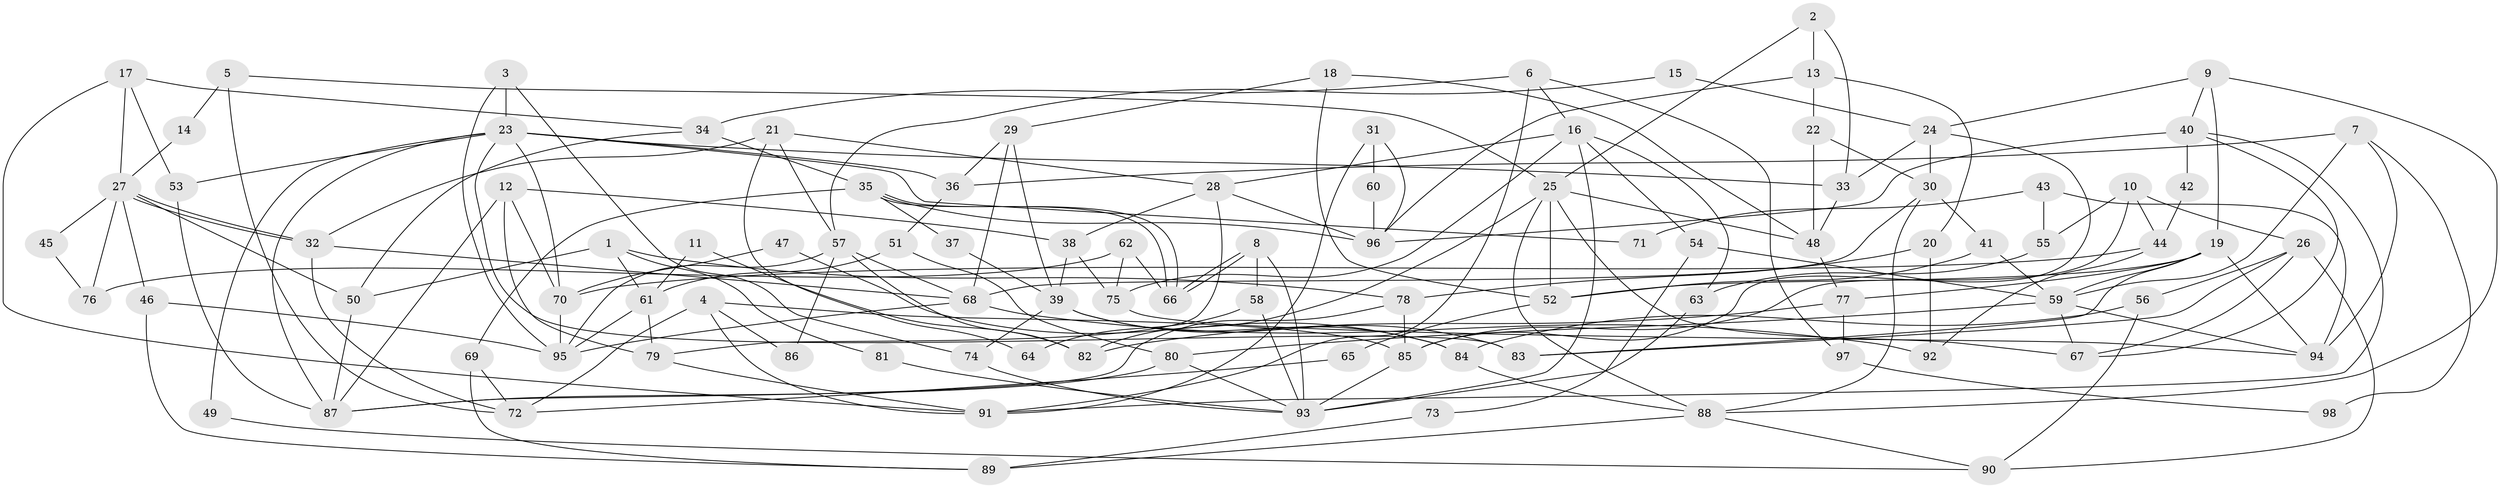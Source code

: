 // coarse degree distribution, {7: 0.10294117647058823, 3: 0.11764705882352941, 4: 0.16176470588235295, 8: 0.11764705882352941, 5: 0.1323529411764706, 2: 0.22058823529411764, 6: 0.14705882352941177}
// Generated by graph-tools (version 1.1) at 2025/23/03/03/25 07:23:59]
// undirected, 98 vertices, 196 edges
graph export_dot {
graph [start="1"]
  node [color=gray90,style=filled];
  1;
  2;
  3;
  4;
  5;
  6;
  7;
  8;
  9;
  10;
  11;
  12;
  13;
  14;
  15;
  16;
  17;
  18;
  19;
  20;
  21;
  22;
  23;
  24;
  25;
  26;
  27;
  28;
  29;
  30;
  31;
  32;
  33;
  34;
  35;
  36;
  37;
  38;
  39;
  40;
  41;
  42;
  43;
  44;
  45;
  46;
  47;
  48;
  49;
  50;
  51;
  52;
  53;
  54;
  55;
  56;
  57;
  58;
  59;
  60;
  61;
  62;
  63;
  64;
  65;
  66;
  67;
  68;
  69;
  70;
  71;
  72;
  73;
  74;
  75;
  76;
  77;
  78;
  79;
  80;
  81;
  82;
  83;
  84;
  85;
  86;
  87;
  88;
  89;
  90;
  91;
  92;
  93;
  94;
  95;
  96;
  97;
  98;
  1 -- 61;
  1 -- 50;
  1 -- 78;
  1 -- 81;
  2 -- 25;
  2 -- 33;
  2 -- 13;
  3 -- 23;
  3 -- 74;
  3 -- 95;
  4 -- 72;
  4 -- 91;
  4 -- 85;
  4 -- 86;
  5 -- 72;
  5 -- 25;
  5 -- 14;
  6 -- 91;
  6 -- 16;
  6 -- 34;
  6 -- 97;
  7 -- 94;
  7 -- 36;
  7 -- 59;
  7 -- 98;
  8 -- 93;
  8 -- 66;
  8 -- 66;
  8 -- 58;
  9 -- 88;
  9 -- 19;
  9 -- 24;
  9 -- 40;
  10 -- 85;
  10 -- 44;
  10 -- 26;
  10 -- 55;
  11 -- 82;
  11 -- 61;
  12 -- 38;
  12 -- 70;
  12 -- 79;
  12 -- 87;
  13 -- 96;
  13 -- 20;
  13 -- 22;
  14 -- 27;
  15 -- 24;
  15 -- 57;
  16 -- 93;
  16 -- 28;
  16 -- 54;
  16 -- 63;
  16 -- 75;
  17 -- 34;
  17 -- 53;
  17 -- 27;
  17 -- 91;
  18 -- 48;
  18 -- 52;
  18 -- 29;
  19 -- 52;
  19 -- 59;
  19 -- 77;
  19 -- 83;
  19 -- 94;
  20 -- 78;
  20 -- 92;
  21 -- 28;
  21 -- 32;
  21 -- 57;
  21 -- 64;
  22 -- 30;
  22 -- 48;
  23 -- 83;
  23 -- 87;
  23 -- 33;
  23 -- 36;
  23 -- 49;
  23 -- 53;
  23 -- 70;
  23 -- 71;
  24 -- 33;
  24 -- 30;
  24 -- 85;
  25 -- 67;
  25 -- 82;
  25 -- 48;
  25 -- 52;
  25 -- 88;
  26 -- 90;
  26 -- 56;
  26 -- 67;
  26 -- 83;
  27 -- 32;
  27 -- 32;
  27 -- 45;
  27 -- 46;
  27 -- 50;
  27 -- 76;
  28 -- 38;
  28 -- 96;
  28 -- 79;
  29 -- 36;
  29 -- 39;
  29 -- 68;
  30 -- 68;
  30 -- 41;
  30 -- 88;
  31 -- 91;
  31 -- 96;
  31 -- 60;
  32 -- 68;
  32 -- 72;
  33 -- 48;
  34 -- 50;
  34 -- 35;
  35 -- 66;
  35 -- 66;
  35 -- 37;
  35 -- 69;
  35 -- 96;
  36 -- 51;
  37 -- 39;
  38 -- 75;
  38 -- 39;
  39 -- 83;
  39 -- 74;
  39 -- 84;
  40 -- 91;
  40 -- 42;
  40 -- 67;
  40 -- 96;
  41 -- 59;
  41 -- 52;
  42 -- 44;
  43 -- 94;
  43 -- 55;
  43 -- 71;
  44 -- 92;
  44 -- 70;
  45 -- 76;
  46 -- 95;
  46 -- 89;
  47 -- 70;
  47 -- 84;
  48 -- 77;
  49 -- 90;
  50 -- 87;
  51 -- 80;
  51 -- 61;
  52 -- 65;
  53 -- 87;
  54 -- 59;
  54 -- 73;
  55 -- 63;
  56 -- 84;
  56 -- 90;
  57 -- 95;
  57 -- 68;
  57 -- 82;
  57 -- 86;
  58 -- 93;
  58 -- 64;
  59 -- 67;
  59 -- 80;
  59 -- 94;
  60 -- 96;
  61 -- 95;
  61 -- 79;
  62 -- 75;
  62 -- 66;
  62 -- 76;
  63 -- 93;
  65 -- 72;
  68 -- 92;
  68 -- 95;
  69 -- 89;
  69 -- 72;
  70 -- 95;
  73 -- 89;
  74 -- 93;
  75 -- 94;
  77 -- 82;
  77 -- 97;
  78 -- 85;
  78 -- 87;
  79 -- 91;
  80 -- 87;
  80 -- 93;
  81 -- 93;
  84 -- 88;
  85 -- 93;
  88 -- 89;
  88 -- 90;
  97 -- 98;
}
